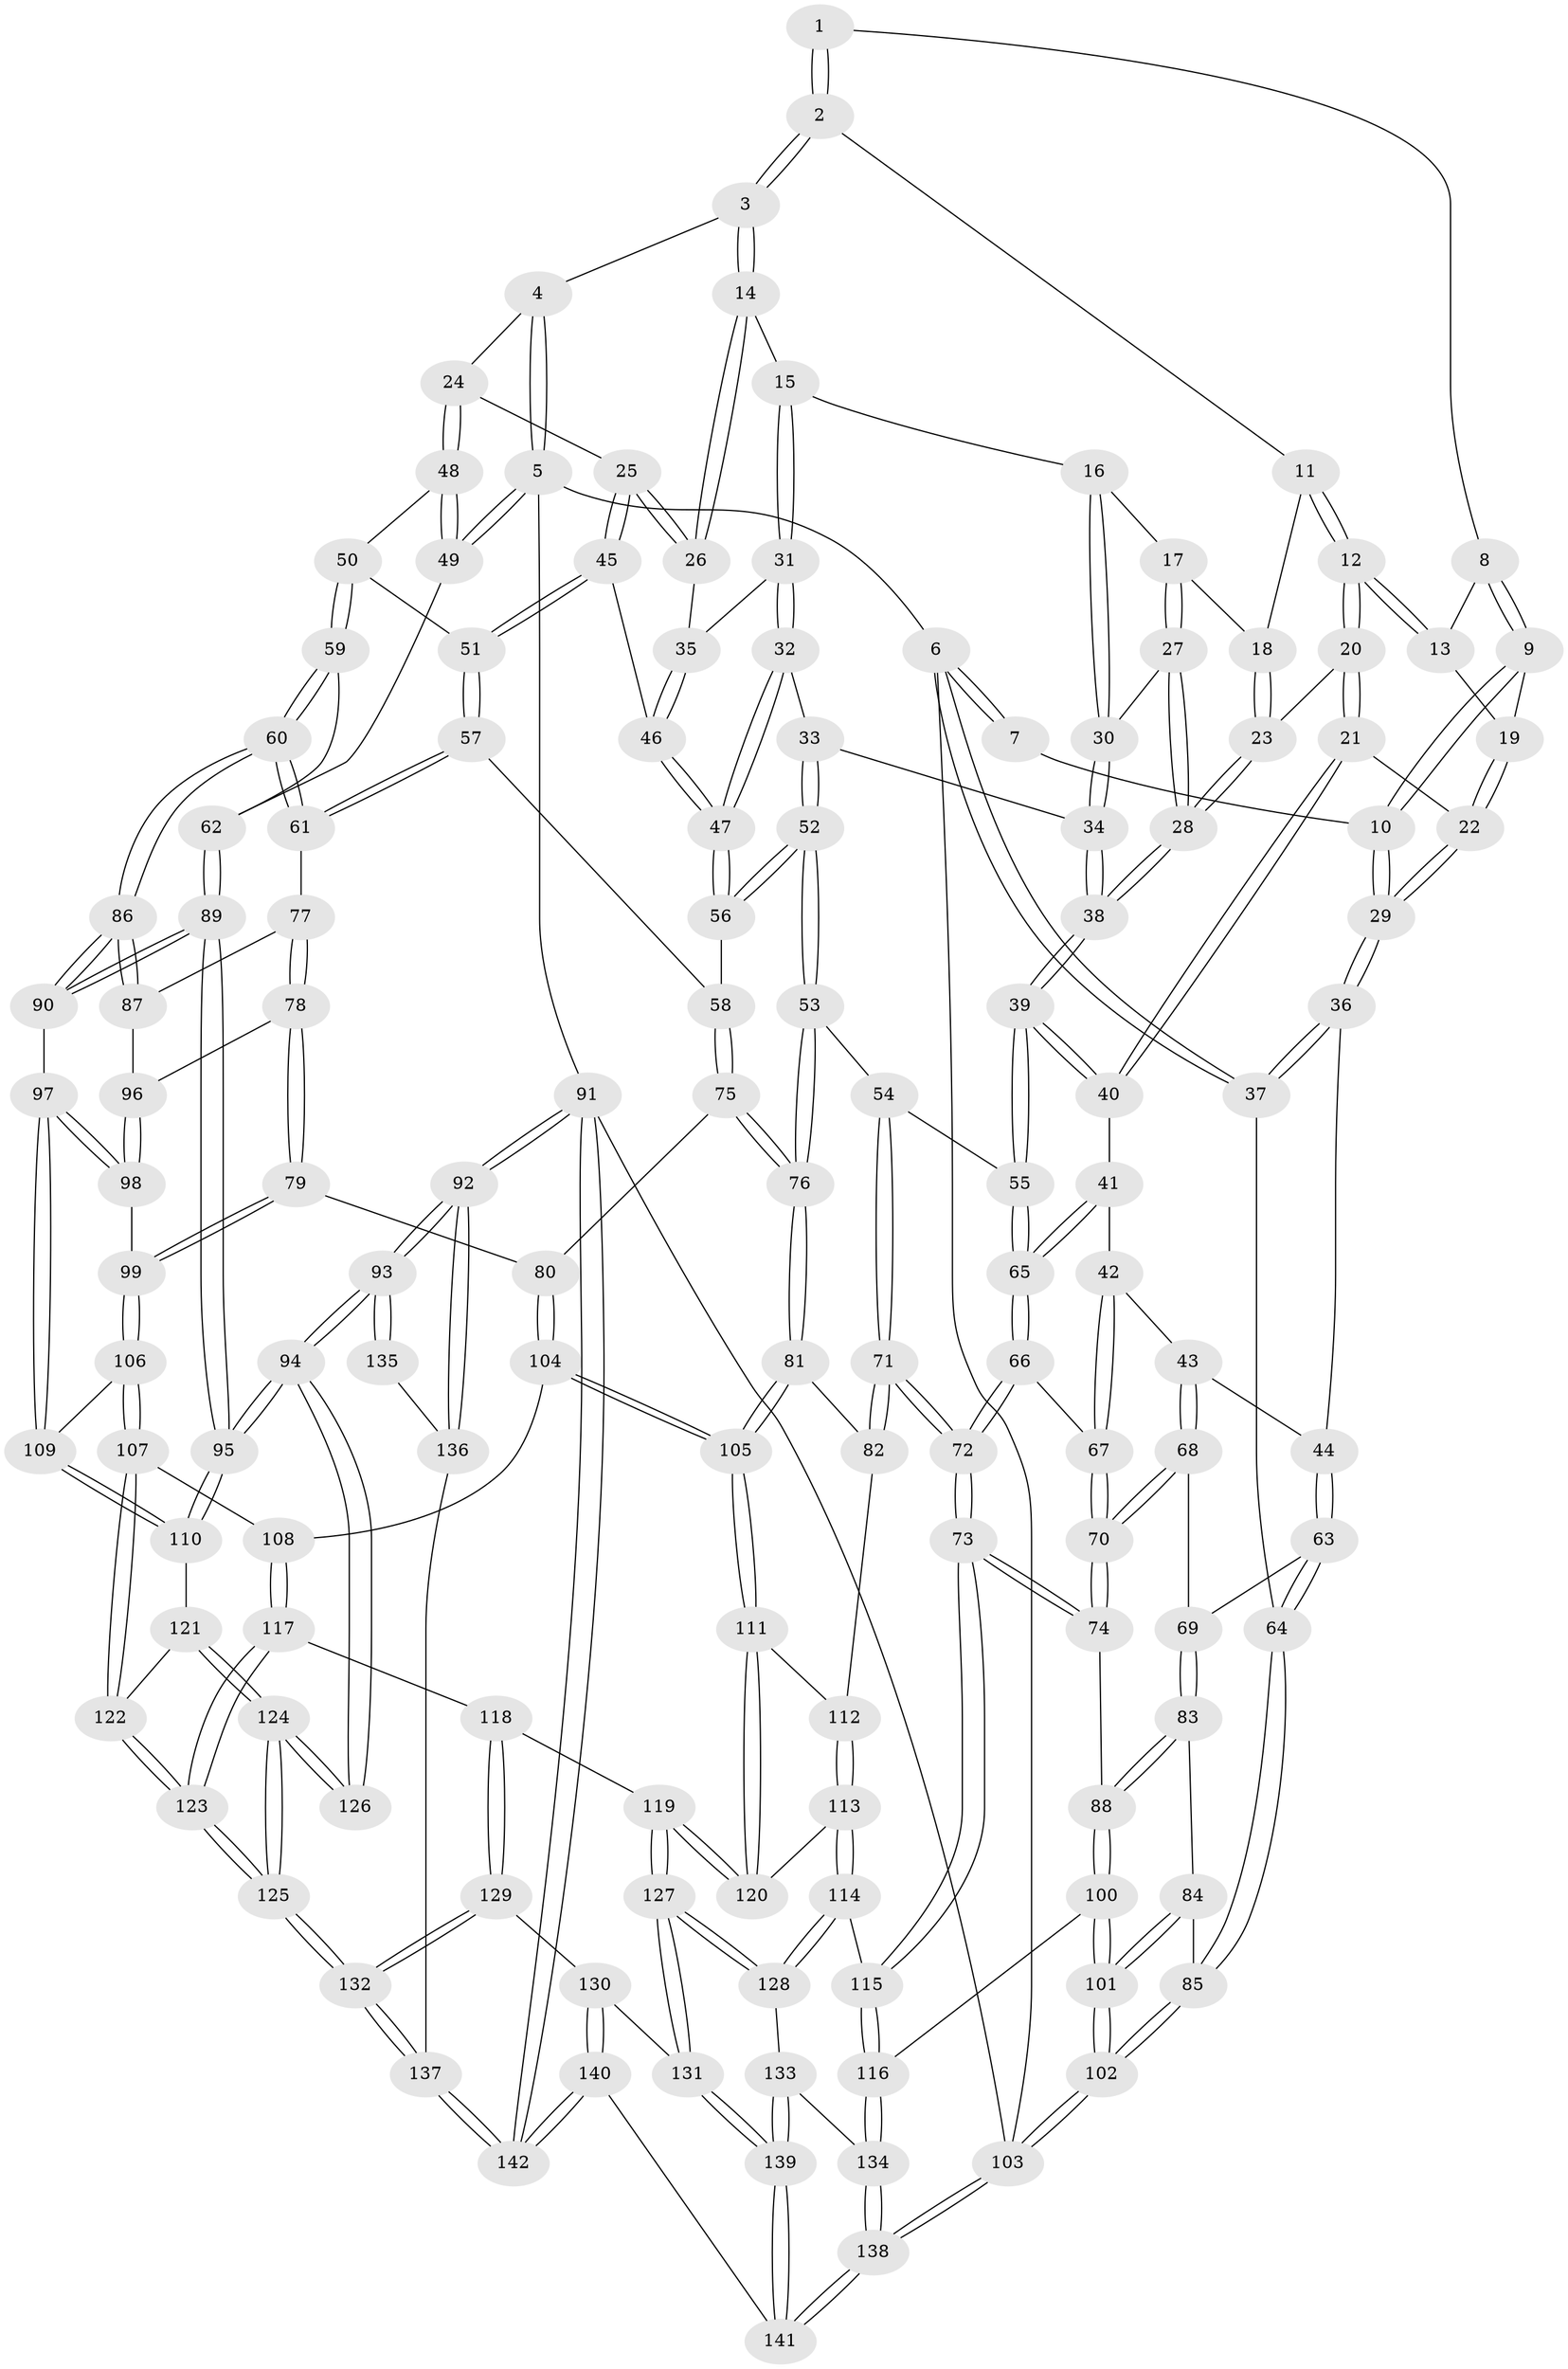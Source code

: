 // Generated by graph-tools (version 1.1) at 2025/50/03/09/25 03:50:59]
// undirected, 142 vertices, 352 edges
graph export_dot {
graph [start="1"]
  node [color=gray90,style=filled];
  1 [pos="+0.36534954872920583+0"];
  2 [pos="+0.4575984726975079+0"];
  3 [pos="+0.7150981260611148+0"];
  4 [pos="+0.8447481246659215+0"];
  5 [pos="+1+0"];
  6 [pos="+0+0"];
  7 [pos="+0.21447551643533103+0"];
  8 [pos="+0.3293259047399701+0"];
  9 [pos="+0.2534912518517549+0.06375401287123027"];
  10 [pos="+0.22014390954696647+0.07390601261543658"];
  11 [pos="+0.4281762469208622+0"];
  12 [pos="+0.3687273841644688+0.064992012772665"];
  13 [pos="+0.32463445192167256+0.04845125344195153"];
  14 [pos="+0.7063045240716829+0"];
  15 [pos="+0.6467956548957086+0"];
  16 [pos="+0.5953351873462543+0.03871516275748914"];
  17 [pos="+0.5216404143618076+0.07438614233043811"];
  18 [pos="+0.46173725632267565+0.06715307656327613"];
  19 [pos="+0.32205260206839853+0.04944418116264765"];
  20 [pos="+0.3873380269642494+0.12140435975715672"];
  21 [pos="+0.33918612451460484+0.14994426618058612"];
  22 [pos="+0.31806509562345264+0.14973443365210581"];
  23 [pos="+0.4181943424795639+0.12991845350439296"];
  24 [pos="+0.894110380870542+0.15868757500425362"];
  25 [pos="+0.8444122498404771+0.16767502773260365"];
  26 [pos="+0.7865688685247749+0.10003820558038135"];
  27 [pos="+0.5011684876695106+0.13337151735961394"];
  28 [pos="+0.448612331307309+0.16615596986726922"];
  29 [pos="+0.1729010243639442+0.16590275612502886"];
  30 [pos="+0.5588763315829443+0.1582768676035888"];
  31 [pos="+0.6673069685134322+0.15874216782087447"];
  32 [pos="+0.6320613922948968+0.20717092264629958"];
  33 [pos="+0.6219951715073645+0.21384990329095838"];
  34 [pos="+0.5672847827540471+0.19428922261117892"];
  35 [pos="+0.7235631540106573+0.17613861889554988"];
  36 [pos="+0.1691076224633751+0.16925064682563987"];
  37 [pos="+0+0.030494837074778534"];
  38 [pos="+0.46305032074803815+0.24412959781409244"];
  39 [pos="+0.436389724580444+0.3161907699091522"];
  40 [pos="+0.38638960107331444+0.2917993204232607"];
  41 [pos="+0.2585962194846701+0.2715240774254282"];
  42 [pos="+0.21995643419028302+0.26181494245072234"];
  43 [pos="+0.21091157694075632+0.2576213526193158"];
  44 [pos="+0.19006789021787057+0.2315623688804095"];
  45 [pos="+0.8003532267982694+0.22875726465421092"];
  46 [pos="+0.7799096424589455+0.23998156159245082"];
  47 [pos="+0.758498995333307+0.2812278698423042"];
  48 [pos="+0.9296538448712984+0.16994689800661697"];
  49 [pos="+1+0.1010177366200459"];
  50 [pos="+0.9051192766444881+0.2847712139171772"];
  51 [pos="+0.8953705545294329+0.2870019106719052"];
  52 [pos="+0.609375480842344+0.37170483545596733"];
  53 [pos="+0.5994151376505603+0.3795785006113607"];
  54 [pos="+0.4468294625896866+0.3323278823878597"];
  55 [pos="+0.4401261623827946+0.32571919856657594"];
  56 [pos="+0.7471689633710453+0.3446951901051131"];
  57 [pos="+0.8051876406274652+0.3920310388293308"];
  58 [pos="+0.8016691290723023+0.3894736976488495"];
  59 [pos="+0.9369751722543258+0.30408735275698145"];
  60 [pos="+0.9336691538032694+0.47069028054793915"];
  61 [pos="+0.8090282172971826+0.3979132648230591"];
  62 [pos="+1+0.220586260918242"];
  63 [pos="+0.02037339400638419+0.413832919157661"];
  64 [pos="+0+0.40005730825177777"];
  65 [pos="+0.31901610615119746+0.41221914349215744"];
  66 [pos="+0.31549748591182564+0.41554492549201655"];
  67 [pos="+0.28886215360802564+0.41836683587584467"];
  68 [pos="+0.17697679210314735+0.4520920500351339"];
  69 [pos="+0.06939772806645247+0.43790787732659175"];
  70 [pos="+0.19632460181179714+0.4689238187354991"];
  71 [pos="+0.41650010716929353+0.5839075654270135"];
  72 [pos="+0.3906790612401567+0.5950296229378669"];
  73 [pos="+0.38534561186682126+0.5991629218185681"];
  74 [pos="+0.22730988059273222+0.5719310083617463"];
  75 [pos="+0.6177441075930757+0.5263336630029524"];
  76 [pos="+0.6088048310602868+0.523077086130474"];
  77 [pos="+0.7516352770654687+0.4997015533913809"];
  78 [pos="+0.739772254774251+0.5159640325175405"];
  79 [pos="+0.6933312160094915+0.5478697307575802"];
  80 [pos="+0.6623634174453574+0.5451860200871186"];
  81 [pos="+0.5935629181883899+0.5349113338868968"];
  82 [pos="+0.4645257668848735+0.5860775026221575"];
  83 [pos="+0.0831341875350406+0.556507328314165"];
  84 [pos="+0.06751715330511954+0.5621216344836598"];
  85 [pos="+0+0.4262212400076518"];
  86 [pos="+0.9419636833032096+0.4794108617081746"];
  87 [pos="+0.8510085874218744+0.5199435520005932"];
  88 [pos="+0.17247783285928103+0.6247122720653454"];
  89 [pos="+1+0.577861960224831"];
  90 [pos="+1+0.5172462753619298"];
  91 [pos="+1+1"];
  92 [pos="+1+1"];
  93 [pos="+1+0.7602355878972702"];
  94 [pos="+1+0.7005260830490887"];
  95 [pos="+1+0.6322015948196515"];
  96 [pos="+0.8140057113089239+0.5422194359945524"];
  97 [pos="+0.835779265512357+0.6185926592959025"];
  98 [pos="+0.8100342183348751+0.5578340806656736"];
  99 [pos="+0.7429694992742933+0.5950140023999415"];
  100 [pos="+0.11074755242271406+0.7526732716444771"];
  101 [pos="+0+0.7283722803075515"];
  102 [pos="+0+0.728222975219007"];
  103 [pos="+0+1"];
  104 [pos="+0.677000801167658+0.6886163301225768"];
  105 [pos="+0.6121488050110495+0.7074781421580993"];
  106 [pos="+0.7898694430133909+0.6661954422532496"];
  107 [pos="+0.7891429847994784+0.6677546409386069"];
  108 [pos="+0.6856973236726491+0.6918496551243841"];
  109 [pos="+0.7984727009224285+0.6622847087583911"];
  110 [pos="+0.9732088877998613+0.7070253990108291"];
  111 [pos="+0.6067442976101861+0.7134275219949989"];
  112 [pos="+0.49273298050524805+0.6296981307222852"];
  113 [pos="+0.5209257291903074+0.7370214897781302"];
  114 [pos="+0.4173756293901244+0.7985562817903"];
  115 [pos="+0.3695307366362548+0.7352294877826722"];
  116 [pos="+0.16294778566248885+0.8077340675643299"];
  117 [pos="+0.7026735874288398+0.761448861785911"];
  118 [pos="+0.6096195512637962+0.7930364281070046"];
  119 [pos="+0.6029023837367229+0.7871546389215356"];
  120 [pos="+0.5932487487954341+0.7515992759347375"];
  121 [pos="+0.9201733201927964+0.7455141403992075"];
  122 [pos="+0.7942622685984271+0.7231365642242783"];
  123 [pos="+0.7785032568964264+0.803473948850264"];
  124 [pos="+0.8291298256683319+0.8693042472886685"];
  125 [pos="+0.7984857623167886+0.8807143932810981"];
  126 [pos="+0.9069907030045286+0.8728518247337117"];
  127 [pos="+0.4412955181272088+0.8776053405352683"];
  128 [pos="+0.43858068259381194+0.8746386570897335"];
  129 [pos="+0.6610235887454019+0.8968883860408614"];
  130 [pos="+0.5901662695975431+0.9356690666742558"];
  131 [pos="+0.44588080996843693+0.888687463175997"];
  132 [pos="+0.7746577652629647+0.9211507429144231"];
  133 [pos="+0.27500335530432696+0.905305871512392"];
  134 [pos="+0.1779581010520625+0.8748130571183734"];
  135 [pos="+0.9550441955338148+0.9219636132050418"];
  136 [pos="+0.957698390496355+0.9372588960251135"];
  137 [pos="+0.8248126287281952+1"];
  138 [pos="+0+1"];
  139 [pos="+0.39685461001280015+1"];
  140 [pos="+0.561033901822103+1"];
  141 [pos="+0.3962774003787417+1"];
  142 [pos="+0.8354855784695173+1"];
  1 -- 2;
  1 -- 2;
  1 -- 8;
  2 -- 3;
  2 -- 3;
  2 -- 11;
  3 -- 4;
  3 -- 14;
  3 -- 14;
  4 -- 5;
  4 -- 5;
  4 -- 24;
  5 -- 6;
  5 -- 49;
  5 -- 49;
  5 -- 91;
  6 -- 7;
  6 -- 7;
  6 -- 37;
  6 -- 37;
  6 -- 103;
  7 -- 10;
  8 -- 9;
  8 -- 9;
  8 -- 13;
  9 -- 10;
  9 -- 10;
  9 -- 19;
  10 -- 29;
  10 -- 29;
  11 -- 12;
  11 -- 12;
  11 -- 18;
  12 -- 13;
  12 -- 13;
  12 -- 20;
  12 -- 20;
  13 -- 19;
  14 -- 15;
  14 -- 26;
  14 -- 26;
  15 -- 16;
  15 -- 31;
  15 -- 31;
  16 -- 17;
  16 -- 30;
  16 -- 30;
  17 -- 18;
  17 -- 27;
  17 -- 27;
  18 -- 23;
  18 -- 23;
  19 -- 22;
  19 -- 22;
  20 -- 21;
  20 -- 21;
  20 -- 23;
  21 -- 22;
  21 -- 40;
  21 -- 40;
  22 -- 29;
  22 -- 29;
  23 -- 28;
  23 -- 28;
  24 -- 25;
  24 -- 48;
  24 -- 48;
  25 -- 26;
  25 -- 26;
  25 -- 45;
  25 -- 45;
  26 -- 35;
  27 -- 28;
  27 -- 28;
  27 -- 30;
  28 -- 38;
  28 -- 38;
  29 -- 36;
  29 -- 36;
  30 -- 34;
  30 -- 34;
  31 -- 32;
  31 -- 32;
  31 -- 35;
  32 -- 33;
  32 -- 47;
  32 -- 47;
  33 -- 34;
  33 -- 52;
  33 -- 52;
  34 -- 38;
  34 -- 38;
  35 -- 46;
  35 -- 46;
  36 -- 37;
  36 -- 37;
  36 -- 44;
  37 -- 64;
  38 -- 39;
  38 -- 39;
  39 -- 40;
  39 -- 40;
  39 -- 55;
  39 -- 55;
  40 -- 41;
  41 -- 42;
  41 -- 65;
  41 -- 65;
  42 -- 43;
  42 -- 67;
  42 -- 67;
  43 -- 44;
  43 -- 68;
  43 -- 68;
  44 -- 63;
  44 -- 63;
  45 -- 46;
  45 -- 51;
  45 -- 51;
  46 -- 47;
  46 -- 47;
  47 -- 56;
  47 -- 56;
  48 -- 49;
  48 -- 49;
  48 -- 50;
  49 -- 62;
  50 -- 51;
  50 -- 59;
  50 -- 59;
  51 -- 57;
  51 -- 57;
  52 -- 53;
  52 -- 53;
  52 -- 56;
  52 -- 56;
  53 -- 54;
  53 -- 76;
  53 -- 76;
  54 -- 55;
  54 -- 71;
  54 -- 71;
  55 -- 65;
  55 -- 65;
  56 -- 58;
  57 -- 58;
  57 -- 61;
  57 -- 61;
  58 -- 75;
  58 -- 75;
  59 -- 60;
  59 -- 60;
  59 -- 62;
  60 -- 61;
  60 -- 61;
  60 -- 86;
  60 -- 86;
  61 -- 77;
  62 -- 89;
  62 -- 89;
  63 -- 64;
  63 -- 64;
  63 -- 69;
  64 -- 85;
  64 -- 85;
  65 -- 66;
  65 -- 66;
  66 -- 67;
  66 -- 72;
  66 -- 72;
  67 -- 70;
  67 -- 70;
  68 -- 69;
  68 -- 70;
  68 -- 70;
  69 -- 83;
  69 -- 83;
  70 -- 74;
  70 -- 74;
  71 -- 72;
  71 -- 72;
  71 -- 82;
  71 -- 82;
  72 -- 73;
  72 -- 73;
  73 -- 74;
  73 -- 74;
  73 -- 115;
  73 -- 115;
  74 -- 88;
  75 -- 76;
  75 -- 76;
  75 -- 80;
  76 -- 81;
  76 -- 81;
  77 -- 78;
  77 -- 78;
  77 -- 87;
  78 -- 79;
  78 -- 79;
  78 -- 96;
  79 -- 80;
  79 -- 99;
  79 -- 99;
  80 -- 104;
  80 -- 104;
  81 -- 82;
  81 -- 105;
  81 -- 105;
  82 -- 112;
  83 -- 84;
  83 -- 88;
  83 -- 88;
  84 -- 85;
  84 -- 101;
  84 -- 101;
  85 -- 102;
  85 -- 102;
  86 -- 87;
  86 -- 87;
  86 -- 90;
  86 -- 90;
  87 -- 96;
  88 -- 100;
  88 -- 100;
  89 -- 90;
  89 -- 90;
  89 -- 95;
  89 -- 95;
  90 -- 97;
  91 -- 92;
  91 -- 92;
  91 -- 142;
  91 -- 142;
  91 -- 103;
  92 -- 93;
  92 -- 93;
  92 -- 136;
  92 -- 136;
  93 -- 94;
  93 -- 94;
  93 -- 135;
  93 -- 135;
  94 -- 95;
  94 -- 95;
  94 -- 126;
  94 -- 126;
  95 -- 110;
  95 -- 110;
  96 -- 98;
  96 -- 98;
  97 -- 98;
  97 -- 98;
  97 -- 109;
  97 -- 109;
  98 -- 99;
  99 -- 106;
  99 -- 106;
  100 -- 101;
  100 -- 101;
  100 -- 116;
  101 -- 102;
  101 -- 102;
  102 -- 103;
  102 -- 103;
  103 -- 138;
  103 -- 138;
  104 -- 105;
  104 -- 105;
  104 -- 108;
  105 -- 111;
  105 -- 111;
  106 -- 107;
  106 -- 107;
  106 -- 109;
  107 -- 108;
  107 -- 122;
  107 -- 122;
  108 -- 117;
  108 -- 117;
  109 -- 110;
  109 -- 110;
  110 -- 121;
  111 -- 112;
  111 -- 120;
  111 -- 120;
  112 -- 113;
  112 -- 113;
  113 -- 114;
  113 -- 114;
  113 -- 120;
  114 -- 115;
  114 -- 128;
  114 -- 128;
  115 -- 116;
  115 -- 116;
  116 -- 134;
  116 -- 134;
  117 -- 118;
  117 -- 123;
  117 -- 123;
  118 -- 119;
  118 -- 129;
  118 -- 129;
  119 -- 120;
  119 -- 120;
  119 -- 127;
  119 -- 127;
  121 -- 122;
  121 -- 124;
  121 -- 124;
  122 -- 123;
  122 -- 123;
  123 -- 125;
  123 -- 125;
  124 -- 125;
  124 -- 125;
  124 -- 126;
  124 -- 126;
  125 -- 132;
  125 -- 132;
  127 -- 128;
  127 -- 128;
  127 -- 131;
  127 -- 131;
  128 -- 133;
  129 -- 130;
  129 -- 132;
  129 -- 132;
  130 -- 131;
  130 -- 140;
  130 -- 140;
  131 -- 139;
  131 -- 139;
  132 -- 137;
  132 -- 137;
  133 -- 134;
  133 -- 139;
  133 -- 139;
  134 -- 138;
  134 -- 138;
  135 -- 136;
  136 -- 137;
  137 -- 142;
  137 -- 142;
  138 -- 141;
  138 -- 141;
  139 -- 141;
  139 -- 141;
  140 -- 141;
  140 -- 142;
  140 -- 142;
}
